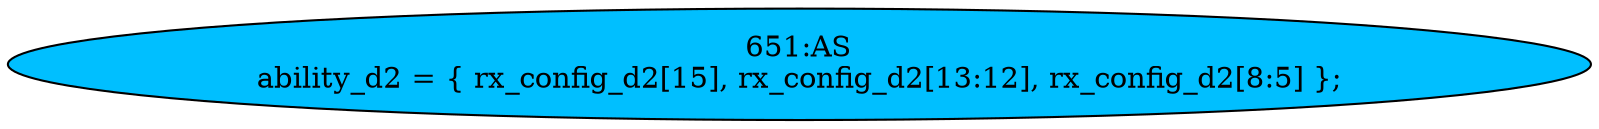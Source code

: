 strict digraph "" {
	node [label="\N"];
	"651:AS"	 [ast="<pyverilog.vparser.ast.Assign object at 0x7f702a65c210>",
		def_var="['ability_d2']",
		fillcolor=deepskyblue,
		label="651:AS
ability_d2 = { rx_config_d2[15], rx_config_d2[13:12], rx_config_d2[8:5] };",
		statements="[]",
		style=filled,
		typ=Assign,
		use_var="['rx_config_d2', 'rx_config_d2', 'rx_config_d2']"];
}
